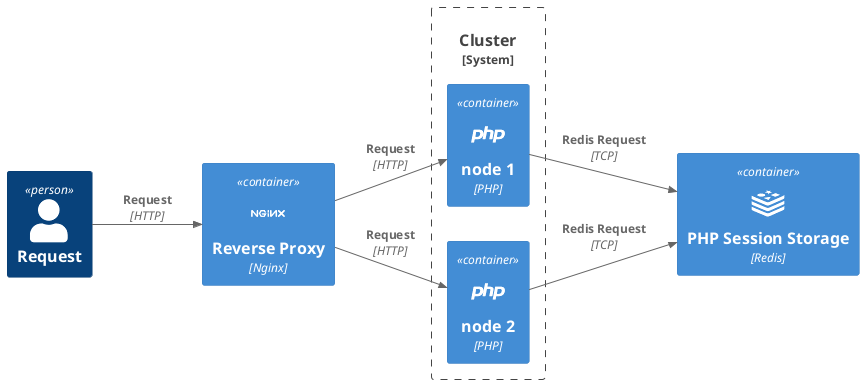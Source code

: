@startuml
!include <C4/C4_Container>
!include <tupadr3/devicons/redis>
!include <tupadr3/devicons/php>
!include <tupadr3/devicons/nginx>
LAYOUT_LEFT_RIGHT()
Person(personAlias, "Request")
Container(nginx, "Reverse Proxy", "Nginx", $sprite="nginx")
System_Boundary(c1, "Cluster"){
    Container(php1, "node 1", "PHP", $sprite="php")
    Container(php2, "node 2", "PHP", $sprite="php")
}

Container(redis, "PHP Session Storage", "Redis", $sprite="redis")
Rel(personAlias, nginx, "Request", "HTTP")
Rel(nginx, php1, "Request", "HTTP")
Rel(nginx, php2, "Request", "HTTP")
Rel(php1, redis, "Redis Request", "TCP")
Rel(php2, redis, "Redis Request", "TCP")
@enduml